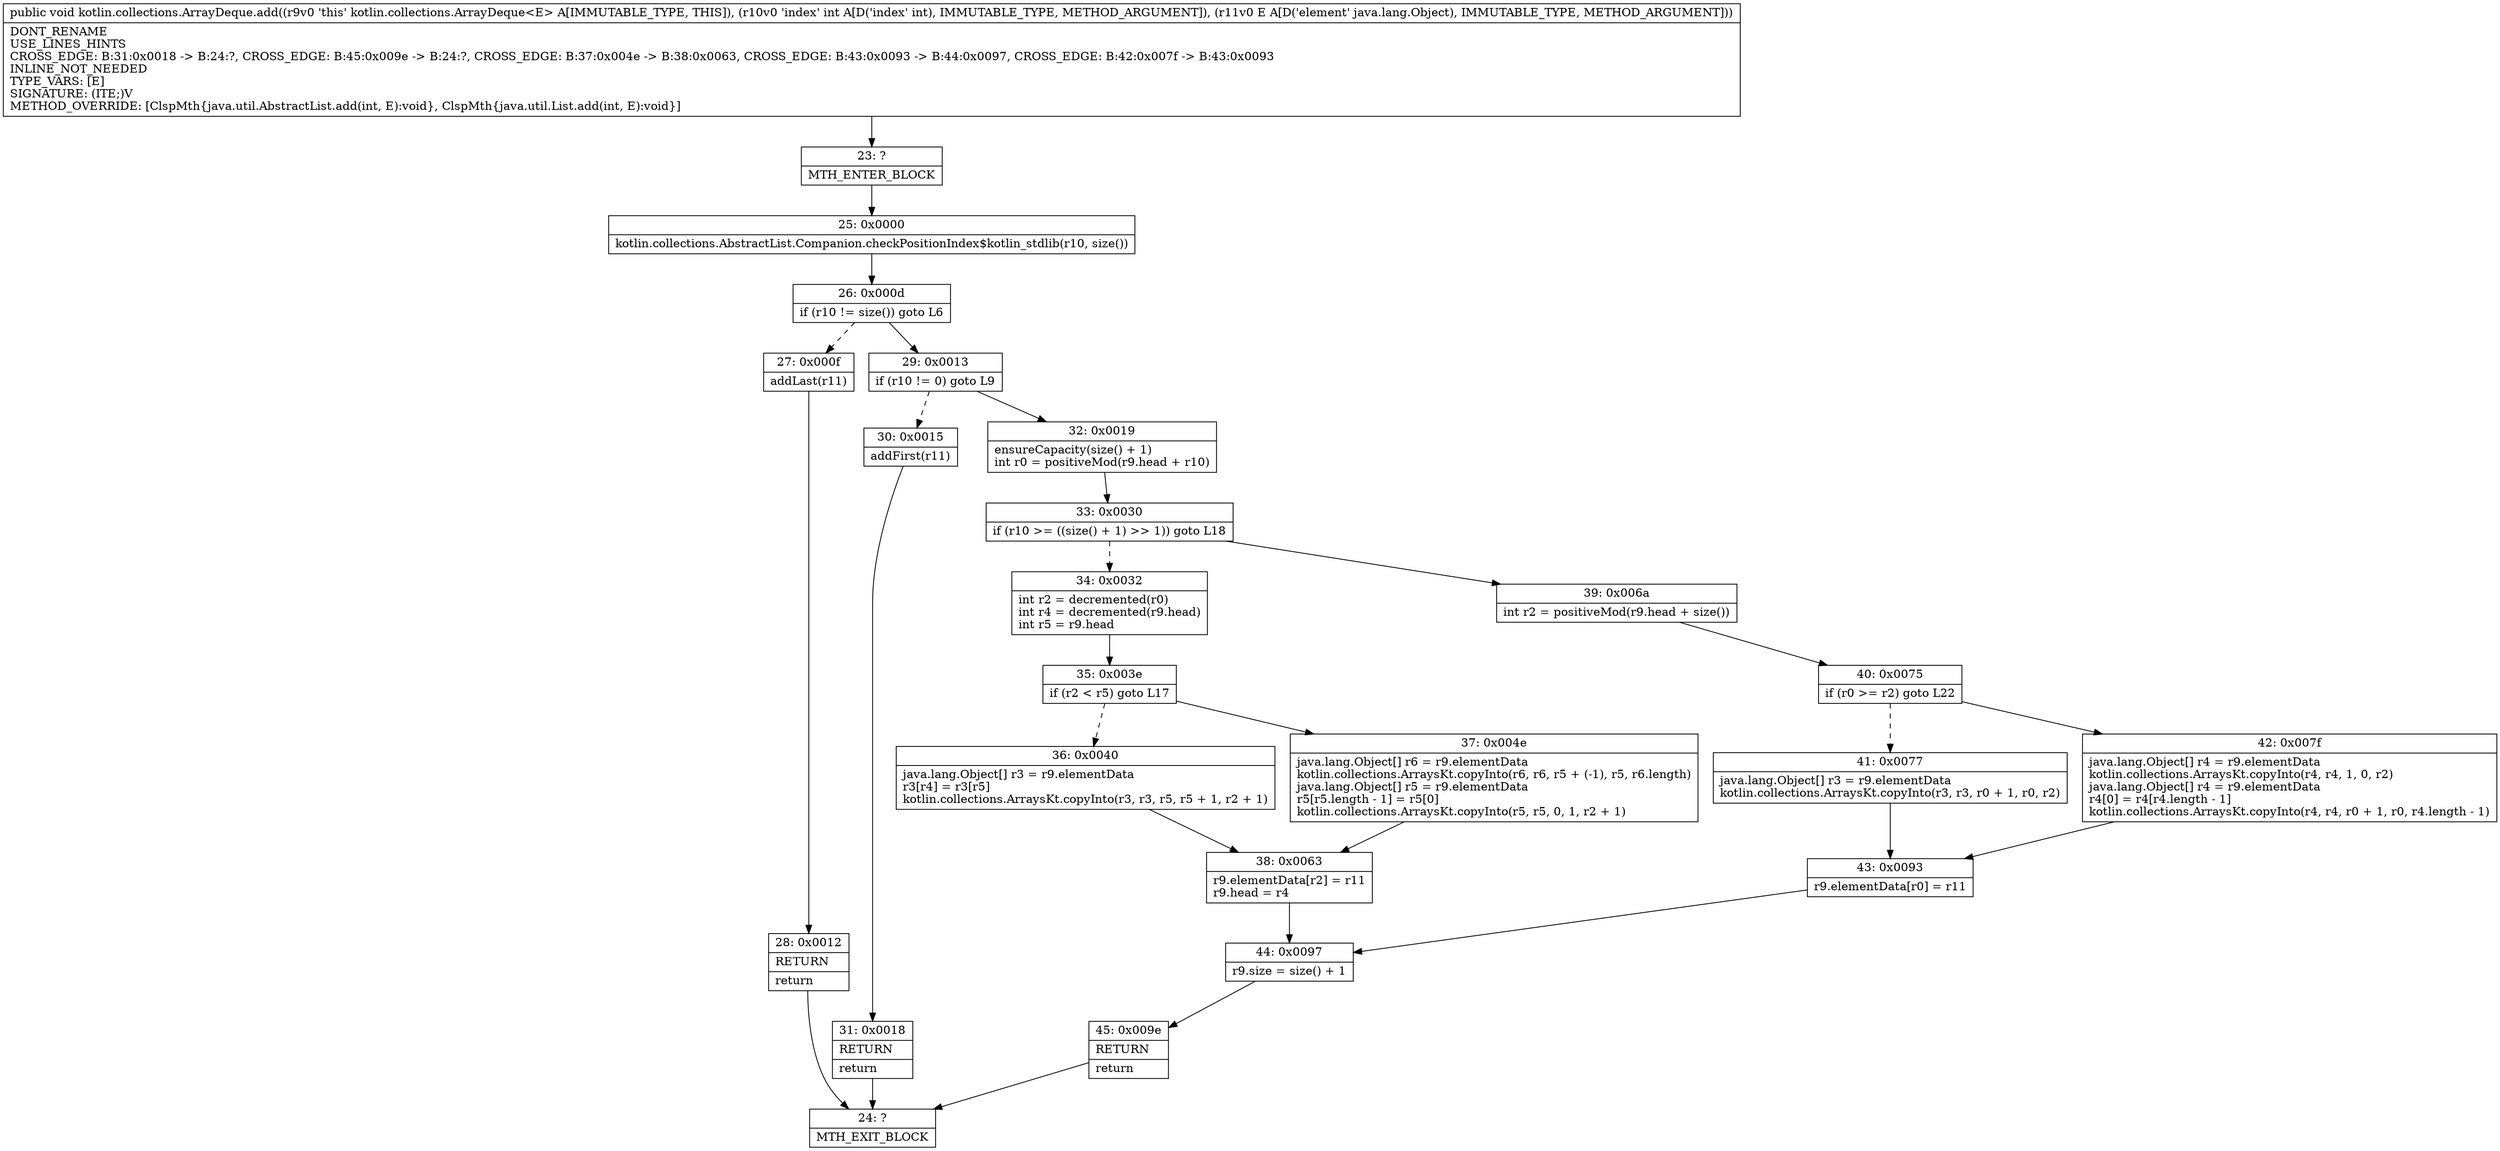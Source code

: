 digraph "CFG forkotlin.collections.ArrayDeque.add(ILjava\/lang\/Object;)V" {
Node_23 [shape=record,label="{23\:\ ?|MTH_ENTER_BLOCK\l}"];
Node_25 [shape=record,label="{25\:\ 0x0000|kotlin.collections.AbstractList.Companion.checkPositionIndex$kotlin_stdlib(r10, size())\l}"];
Node_26 [shape=record,label="{26\:\ 0x000d|if (r10 != size()) goto L6\l}"];
Node_27 [shape=record,label="{27\:\ 0x000f|addLast(r11)\l}"];
Node_28 [shape=record,label="{28\:\ 0x0012|RETURN\l|return\l}"];
Node_24 [shape=record,label="{24\:\ ?|MTH_EXIT_BLOCK\l}"];
Node_29 [shape=record,label="{29\:\ 0x0013|if (r10 != 0) goto L9\l}"];
Node_30 [shape=record,label="{30\:\ 0x0015|addFirst(r11)\l}"];
Node_31 [shape=record,label="{31\:\ 0x0018|RETURN\l|return\l}"];
Node_32 [shape=record,label="{32\:\ 0x0019|ensureCapacity(size() + 1)\lint r0 = positiveMod(r9.head + r10)\l}"];
Node_33 [shape=record,label="{33\:\ 0x0030|if (r10 \>= ((size() + 1) \>\> 1)) goto L18\l}"];
Node_34 [shape=record,label="{34\:\ 0x0032|int r2 = decremented(r0)\lint r4 = decremented(r9.head)\lint r5 = r9.head\l}"];
Node_35 [shape=record,label="{35\:\ 0x003e|if (r2 \< r5) goto L17\l}"];
Node_36 [shape=record,label="{36\:\ 0x0040|java.lang.Object[] r3 = r9.elementData\lr3[r4] = r3[r5]\lkotlin.collections.ArraysKt.copyInto(r3, r3, r5, r5 + 1, r2 + 1)\l}"];
Node_38 [shape=record,label="{38\:\ 0x0063|r9.elementData[r2] = r11\lr9.head = r4\l}"];
Node_44 [shape=record,label="{44\:\ 0x0097|r9.size = size() + 1\l}"];
Node_45 [shape=record,label="{45\:\ 0x009e|RETURN\l|return\l}"];
Node_37 [shape=record,label="{37\:\ 0x004e|java.lang.Object[] r6 = r9.elementData\lkotlin.collections.ArraysKt.copyInto(r6, r6, r5 + (\-1), r5, r6.length)\ljava.lang.Object[] r5 = r9.elementData\lr5[r5.length \- 1] = r5[0]\lkotlin.collections.ArraysKt.copyInto(r5, r5, 0, 1, r2 + 1)\l}"];
Node_39 [shape=record,label="{39\:\ 0x006a|int r2 = positiveMod(r9.head + size())\l}"];
Node_40 [shape=record,label="{40\:\ 0x0075|if (r0 \>= r2) goto L22\l}"];
Node_41 [shape=record,label="{41\:\ 0x0077|java.lang.Object[] r3 = r9.elementData\lkotlin.collections.ArraysKt.copyInto(r3, r3, r0 + 1, r0, r2)\l}"];
Node_43 [shape=record,label="{43\:\ 0x0093|r9.elementData[r0] = r11\l}"];
Node_42 [shape=record,label="{42\:\ 0x007f|java.lang.Object[] r4 = r9.elementData\lkotlin.collections.ArraysKt.copyInto(r4, r4, 1, 0, r2)\ljava.lang.Object[] r4 = r9.elementData\lr4[0] = r4[r4.length \- 1]\lkotlin.collections.ArraysKt.copyInto(r4, r4, r0 + 1, r0, r4.length \- 1)\l}"];
MethodNode[shape=record,label="{public void kotlin.collections.ArrayDeque.add((r9v0 'this' kotlin.collections.ArrayDeque\<E\> A[IMMUTABLE_TYPE, THIS]), (r10v0 'index' int A[D('index' int), IMMUTABLE_TYPE, METHOD_ARGUMENT]), (r11v0 E A[D('element' java.lang.Object), IMMUTABLE_TYPE, METHOD_ARGUMENT]))  | DONT_RENAME\lUSE_LINES_HINTS\lCROSS_EDGE: B:31:0x0018 \-\> B:24:?, CROSS_EDGE: B:45:0x009e \-\> B:24:?, CROSS_EDGE: B:37:0x004e \-\> B:38:0x0063, CROSS_EDGE: B:43:0x0093 \-\> B:44:0x0097, CROSS_EDGE: B:42:0x007f \-\> B:43:0x0093\lINLINE_NOT_NEEDED\lTYPE_VARS: [E]\lSIGNATURE: (ITE;)V\lMETHOD_OVERRIDE: [ClspMth\{java.util.AbstractList.add(int, E):void\}, ClspMth\{java.util.List.add(int, E):void\}]\l}"];
MethodNode -> Node_23;Node_23 -> Node_25;
Node_25 -> Node_26;
Node_26 -> Node_27[style=dashed];
Node_26 -> Node_29;
Node_27 -> Node_28;
Node_28 -> Node_24;
Node_29 -> Node_30[style=dashed];
Node_29 -> Node_32;
Node_30 -> Node_31;
Node_31 -> Node_24;
Node_32 -> Node_33;
Node_33 -> Node_34[style=dashed];
Node_33 -> Node_39;
Node_34 -> Node_35;
Node_35 -> Node_36[style=dashed];
Node_35 -> Node_37;
Node_36 -> Node_38;
Node_38 -> Node_44;
Node_44 -> Node_45;
Node_45 -> Node_24;
Node_37 -> Node_38;
Node_39 -> Node_40;
Node_40 -> Node_41[style=dashed];
Node_40 -> Node_42;
Node_41 -> Node_43;
Node_43 -> Node_44;
Node_42 -> Node_43;
}

